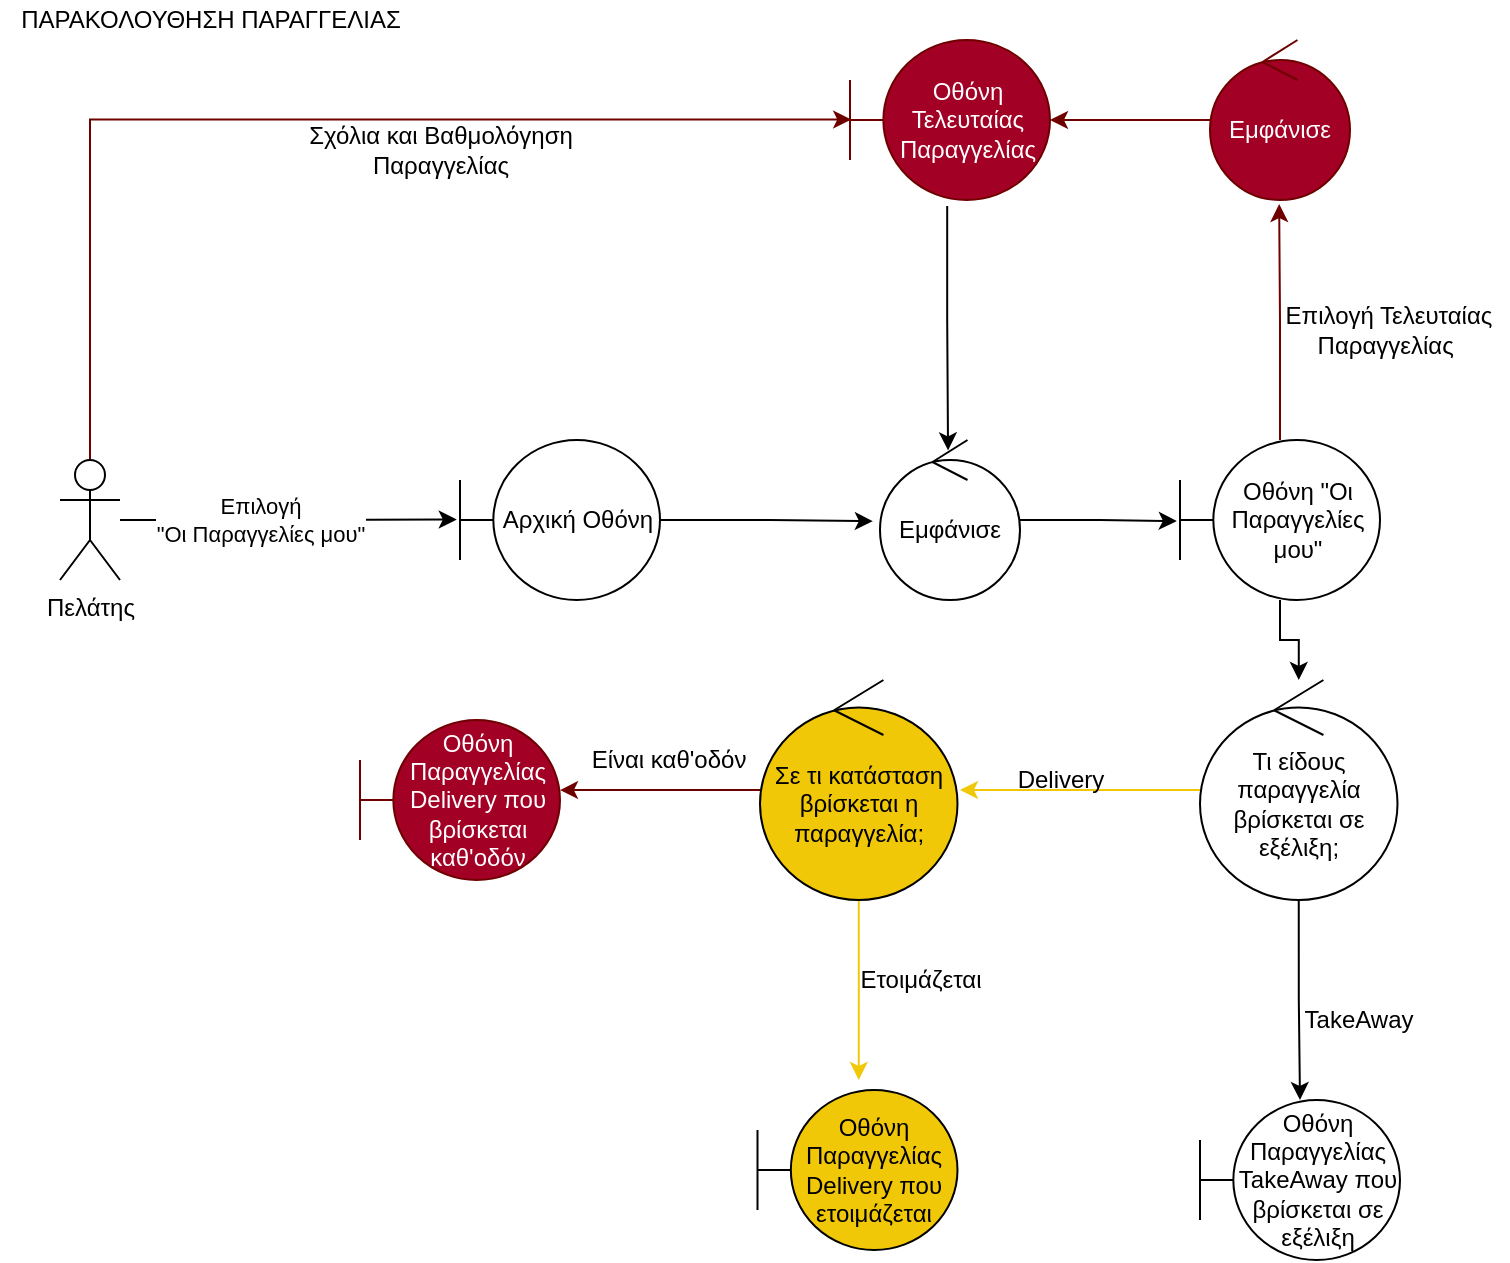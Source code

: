 <mxfile version="17.4.6" type="device"><diagram id="spNBmt7nGGu42IxAUGbJ" name="Page-1"><mxGraphModel dx="1038" dy="579" grid="1" gridSize="10" guides="1" tooltips="1" connect="1" arrows="1" fold="1" page="1" pageScale="1" pageWidth="827" pageHeight="1169" math="0" shadow="0"><root><mxCell id="0"/><mxCell id="1" parent="0"/><mxCell id="uOco908UkRIUvQfXBGwi-32" style="edgeStyle=orthogonalEdgeStyle;rounded=0;orthogonalLoop=1;jettySize=auto;html=1;entryX=-0.016;entryY=0.497;entryDx=0;entryDy=0;entryPerimeter=0;" parent="1" source="uOco908UkRIUvQfXBGwi-34" target="uOco908UkRIUvQfXBGwi-36" edge="1"><mxGeometry relative="1" as="geometry"/></mxCell><mxCell id="uOco908UkRIUvQfXBGwi-33" value="Επιλογή &lt;br&gt;&quot;Οι Παραγγελίες μου&quot;" style="edgeLabel;html=1;align=center;verticalAlign=middle;resizable=0;points=[];" parent="uOco908UkRIUvQfXBGwi-32" vertex="1" connectable="0"><mxGeometry x="-0.346" y="1" relative="1" as="geometry"><mxPoint x="15" y="1" as="offset"/></mxGeometry></mxCell><mxCell id="-7l5TNBYnruIjCDC7jUo-1" style="edgeStyle=orthogonalEdgeStyle;rounded=0;orthogonalLoop=1;jettySize=auto;html=1;entryX=0.006;entryY=0.497;entryDx=0;entryDy=0;entryPerimeter=0;fontColor=#000000;endArrow=classic;endFill=1;strokeColor=#6F0000;fillColor=#a20025;exitX=0.5;exitY=0;exitDx=0;exitDy=0;exitPerimeter=0;" edge="1" parent="1" source="uOco908UkRIUvQfXBGwi-34" target="uOco908UkRIUvQfXBGwi-52"><mxGeometry relative="1" as="geometry"><Array as="points"><mxPoint x="95" y="100"/></Array></mxGeometry></mxCell><mxCell id="uOco908UkRIUvQfXBGwi-34" value="Πελάτης" style="shape=umlActor;verticalLabelPosition=bottom;verticalAlign=top;html=1;" parent="1" vertex="1"><mxGeometry x="80" y="270" width="30" height="60" as="geometry"/></mxCell><mxCell id="uOco908UkRIUvQfXBGwi-35" style="edgeStyle=orthogonalEdgeStyle;rounded=0;orthogonalLoop=1;jettySize=auto;html=1;entryX=-0.051;entryY=0.507;entryDx=0;entryDy=0;entryPerimeter=0;" parent="1" source="uOco908UkRIUvQfXBGwi-36" target="uOco908UkRIUvQfXBGwi-38" edge="1"><mxGeometry relative="1" as="geometry"/></mxCell><mxCell id="uOco908UkRIUvQfXBGwi-36" value="Αρχική Οθόνη" style="shape=umlBoundary;whiteSpace=wrap;html=1;" parent="1" vertex="1"><mxGeometry x="280" y="260" width="100" height="80" as="geometry"/></mxCell><mxCell id="uOco908UkRIUvQfXBGwi-37" style="edgeStyle=orthogonalEdgeStyle;rounded=0;orthogonalLoop=1;jettySize=auto;html=1;entryX=-0.016;entryY=0.507;entryDx=0;entryDy=0;entryPerimeter=0;" parent="1" source="uOco908UkRIUvQfXBGwi-38" target="uOco908UkRIUvQfXBGwi-43" edge="1"><mxGeometry relative="1" as="geometry"/></mxCell><mxCell id="uOco908UkRIUvQfXBGwi-38" value="Εμφάνισε" style="ellipse;shape=umlControl;whiteSpace=wrap;html=1;" parent="1" vertex="1"><mxGeometry x="490" y="260" width="70" height="80" as="geometry"/></mxCell><mxCell id="uOco908UkRIUvQfXBGwi-40" style="edgeStyle=orthogonalEdgeStyle;rounded=0;orthogonalLoop=1;jettySize=auto;html=1;entryX=0.494;entryY=1.025;entryDx=0;entryDy=0;entryPerimeter=0;fillColor=#a20025;strokeColor=#6F0000;" parent="1" source="uOco908UkRIUvQfXBGwi-43" target="uOco908UkRIUvQfXBGwi-49" edge="1"><mxGeometry relative="1" as="geometry"/></mxCell><mxCell id="-7l5TNBYnruIjCDC7jUo-4" style="edgeStyle=orthogonalEdgeStyle;rounded=0;orthogonalLoop=1;jettySize=auto;html=1;fontColor=#000000;endArrow=classic;endFill=1;" edge="1" parent="1" source="uOco908UkRIUvQfXBGwi-43" target="uOco908UkRIUvQfXBGwi-45"><mxGeometry relative="1" as="geometry"/></mxCell><mxCell id="uOco908UkRIUvQfXBGwi-43" value="Οθόνη &quot;Οι Παραγγελίες μου&quot;" style="shape=umlBoundary;whiteSpace=wrap;html=1;" parent="1" vertex="1"><mxGeometry x="640" y="260" width="100" height="80" as="geometry"/></mxCell><mxCell id="uOco908UkRIUvQfXBGwi-44" style="edgeStyle=orthogonalEdgeStyle;rounded=0;orthogonalLoop=1;jettySize=auto;html=1;" parent="1" source="uOco908UkRIUvQfXBGwi-45" target="uOco908UkRIUvQfXBGwi-47" edge="1"><mxGeometry relative="1" as="geometry"/></mxCell><mxCell id="-7l5TNBYnruIjCDC7jUo-5" style="edgeStyle=orthogonalEdgeStyle;rounded=0;orthogonalLoop=1;jettySize=auto;html=1;fontColor=#000000;endArrow=classic;endFill=1;fillColor=#a20025;strokeColor=#F0C808;" edge="1" parent="1" source="uOco908UkRIUvQfXBGwi-45"><mxGeometry relative="1" as="geometry"><mxPoint x="530" y="435" as="targetPoint"/></mxGeometry></mxCell><mxCell id="uOco908UkRIUvQfXBGwi-45" value="Τι είδους παραγγελία βρίσκεται σε εξέλιξη;" style="ellipse;shape=umlControl;whiteSpace=wrap;html=1;" parent="1" vertex="1"><mxGeometry x="650" y="380" width="98.75" height="110" as="geometry"/></mxCell><mxCell id="uOco908UkRIUvQfXBGwi-47" value="Οθόνη Παραγγελίας&lt;br&gt;TakeAway που βρίσκεται σε εξέλιξη" style="shape=umlBoundary;whiteSpace=wrap;html=1;" parent="1" vertex="1"><mxGeometry x="650" y="590" width="100" height="80" as="geometry"/></mxCell><mxCell id="uOco908UkRIUvQfXBGwi-48" style="edgeStyle=orthogonalEdgeStyle;rounded=0;orthogonalLoop=1;jettySize=auto;html=1;fillColor=#a20025;strokeColor=#6F0000;" parent="1" source="uOco908UkRIUvQfXBGwi-49" target="uOco908UkRIUvQfXBGwi-52" edge="1"><mxGeometry relative="1" as="geometry"/></mxCell><mxCell id="uOco908UkRIUvQfXBGwi-49" value="Εμφάνισε" style="ellipse;shape=umlControl;whiteSpace=wrap;html=1;fillColor=#a20025;fontColor=#ffffff;strokeColor=#6F0000;" parent="1" vertex="1"><mxGeometry x="655" y="60" width="70" height="80" as="geometry"/></mxCell><mxCell id="uOco908UkRIUvQfXBGwi-50" value="Επιλογή Τελευταίας &lt;br&gt;Παραγγελίας&amp;nbsp;" style="text;html=1;align=center;verticalAlign=middle;resizable=0;points=[];autosize=1;strokeColor=none;fillColor=none;" parent="1" vertex="1"><mxGeometry x="684" y="190" width="120" height="30" as="geometry"/></mxCell><mxCell id="uOco908UkRIUvQfXBGwi-51" style="edgeStyle=orthogonalEdgeStyle;rounded=0;orthogonalLoop=1;jettySize=auto;html=1;entryX=0.486;entryY=0.065;entryDx=0;entryDy=0;entryPerimeter=0;startArrow=none;exitX=0.486;exitY=1.037;exitDx=0;exitDy=0;exitPerimeter=0;" parent="1" source="uOco908UkRIUvQfXBGwi-52" target="uOco908UkRIUvQfXBGwi-38" edge="1"><mxGeometry relative="1" as="geometry"><mxPoint x="524.02" y="220" as="sourcePoint"/></mxGeometry></mxCell><mxCell id="uOco908UkRIUvQfXBGwi-52" value="Οθόνη Τελευταίας Παραγγελίας" style="shape=umlBoundary;whiteSpace=wrap;html=1;fillColor=#a20025;fontColor=#ffffff;strokeColor=#6F0000;" parent="1" vertex="1"><mxGeometry x="475" y="60" width="100" height="80" as="geometry"/></mxCell><mxCell id="uOco908UkRIUvQfXBGwi-59" value="ΠΑΡΑΚΟΛΟΥΘΗΣΗ ΠΑΡΑΓΓΕΛΙΑΣ" style="text;html=1;align=center;verticalAlign=middle;resizable=0;points=[];autosize=1;strokeColor=none;fillColor=none;" parent="1" vertex="1"><mxGeometry x="50" y="40" width="210" height="20" as="geometry"/></mxCell><mxCell id="-7l5TNBYnruIjCDC7jUo-2" value="Σχόλια και Βαθμολόγηση&lt;br&gt;Παραγγελίας" style="text;html=1;align=center;verticalAlign=middle;resizable=0;points=[];autosize=1;strokeColor=none;fillColor=none;fontColor=#000000;" vertex="1" parent="1"><mxGeometry x="195" y="100" width="150" height="30" as="geometry"/></mxCell><mxCell id="-7l5TNBYnruIjCDC7jUo-3" value="TakeAway" style="text;html=1;align=center;verticalAlign=middle;resizable=0;points=[];autosize=1;strokeColor=none;fillColor=none;fontColor=#000000;" vertex="1" parent="1"><mxGeometry x="694" y="540" width="70" height="20" as="geometry"/></mxCell><mxCell id="-7l5TNBYnruIjCDC7jUo-9" style="edgeStyle=orthogonalEdgeStyle;rounded=0;orthogonalLoop=1;jettySize=auto;html=1;fontColor=#000000;endArrow=classic;endFill=1;strokeColor=#F0C808;" edge="1" parent="1" source="-7l5TNBYnruIjCDC7jUo-6"><mxGeometry relative="1" as="geometry"><mxPoint x="479.375" y="580" as="targetPoint"/></mxGeometry></mxCell><mxCell id="-7l5TNBYnruIjCDC7jUo-12" style="edgeStyle=orthogonalEdgeStyle;rounded=0;orthogonalLoop=1;jettySize=auto;html=1;entryX=1;entryY=0.438;entryDx=0;entryDy=0;entryPerimeter=0;fontColor=#000000;endArrow=classic;endFill=1;strokeColor=#6F0000;fillColor=#a20025;" edge="1" parent="1" source="-7l5TNBYnruIjCDC7jUo-6" target="-7l5TNBYnruIjCDC7jUo-11"><mxGeometry relative="1" as="geometry"/></mxCell><mxCell id="-7l5TNBYnruIjCDC7jUo-6" value="Σε τι κατάσταση βρίσκεται η παραγγελία;" style="ellipse;shape=umlControl;whiteSpace=wrap;html=1;fillColor=#F0C808;" vertex="1" parent="1"><mxGeometry x="430" y="380" width="98.75" height="110" as="geometry"/></mxCell><mxCell id="-7l5TNBYnruIjCDC7jUo-7" value="Delivery" style="text;html=1;align=center;verticalAlign=middle;resizable=0;points=[];autosize=1;strokeColor=none;fillColor=none;fontColor=#000000;" vertex="1" parent="1"><mxGeometry x="550" y="420" width="60" height="20" as="geometry"/></mxCell><mxCell id="-7l5TNBYnruIjCDC7jUo-8" value="Οθόνη Παραγγελίας&lt;br&gt;Delivery που ετοιμάζεται" style="shape=umlBoundary;whiteSpace=wrap;html=1;fillColor=#F0C808;" vertex="1" parent="1"><mxGeometry x="428.75" y="585" width="100" height="80" as="geometry"/></mxCell><mxCell id="-7l5TNBYnruIjCDC7jUo-10" value="Ετοιμάζεται" style="text;html=1;align=center;verticalAlign=middle;resizable=0;points=[];autosize=1;strokeColor=none;fillColor=none;fontColor=#000000;" vertex="1" parent="1"><mxGeometry x="470" y="520" width="80" height="20" as="geometry"/></mxCell><mxCell id="-7l5TNBYnruIjCDC7jUo-11" value="Οθόνη Παραγγελίας&lt;br&gt;Delivery που βρίσκεται καθ'οδόν" style="shape=umlBoundary;whiteSpace=wrap;html=1;fillColor=#a20025;fontColor=#ffffff;strokeColor=#6F0000;" vertex="1" parent="1"><mxGeometry x="230" y="400" width="100" height="80" as="geometry"/></mxCell><mxCell id="-7l5TNBYnruIjCDC7jUo-13" value="Είναι καθ'οδόν" style="text;html=1;align=center;verticalAlign=middle;resizable=0;points=[];autosize=1;strokeColor=none;fillColor=none;fontColor=#000000;" vertex="1" parent="1"><mxGeometry x="338.75" y="410" width="90" height="20" as="geometry"/></mxCell></root></mxGraphModel></diagram></mxfile>